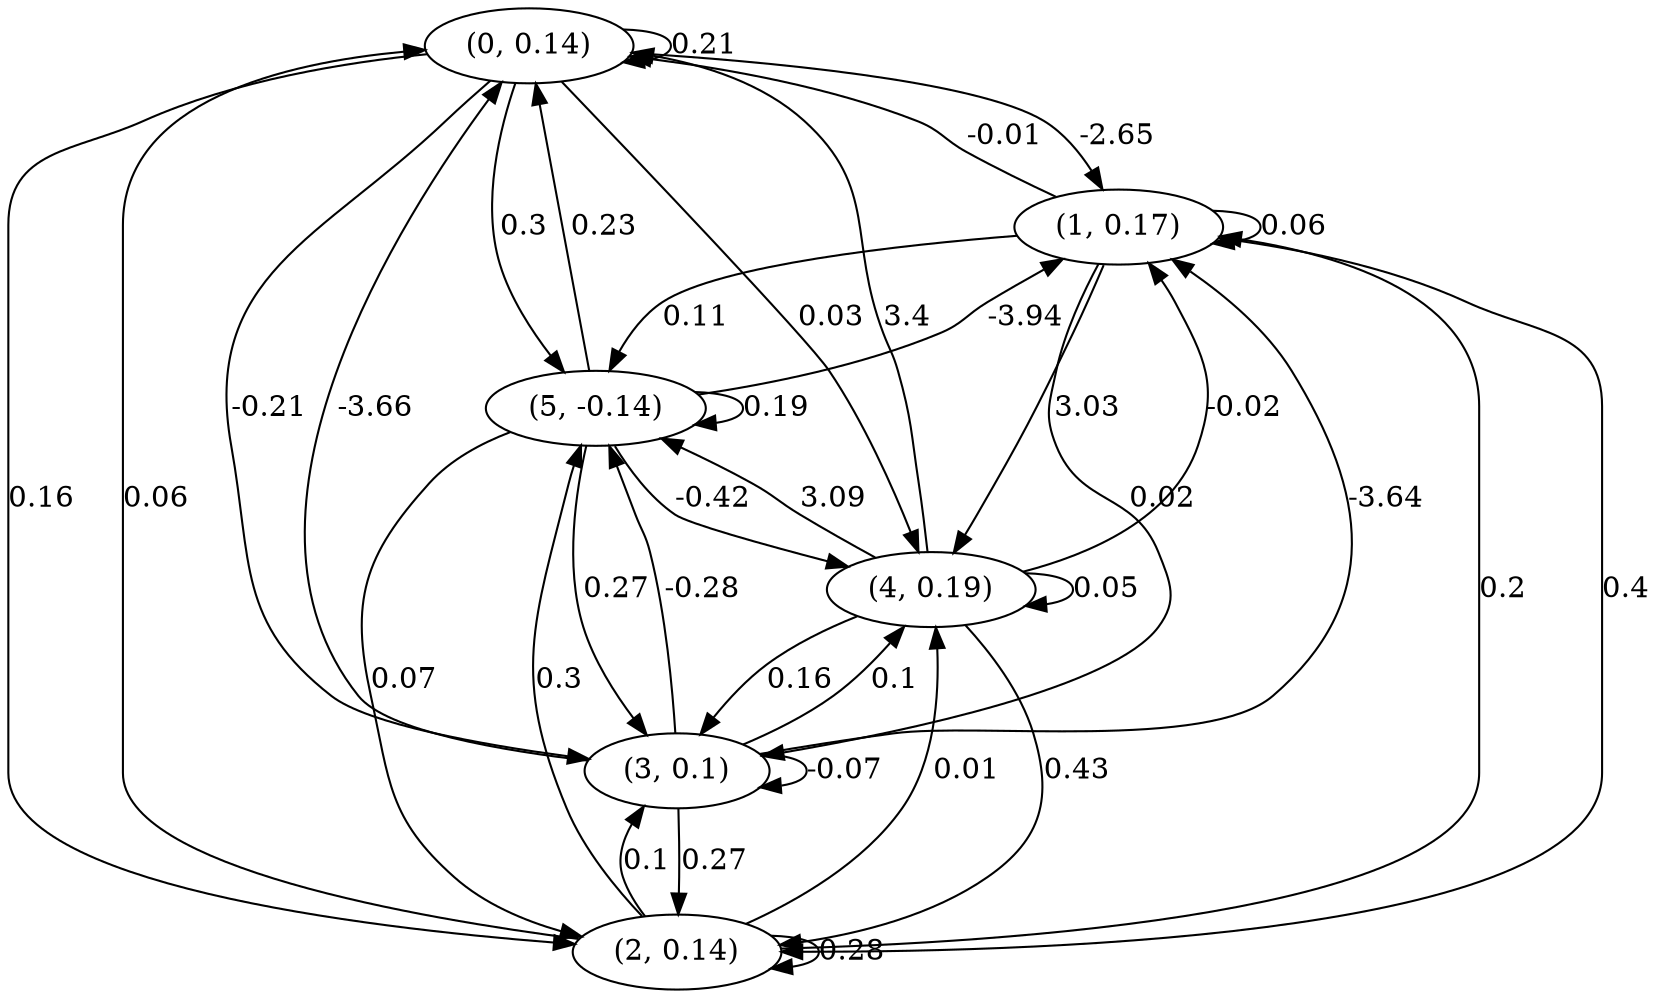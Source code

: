 digraph {
    0 [ label = "(0, 0.14)" ]
    1 [ label = "(1, 0.17)" ]
    2 [ label = "(2, 0.14)" ]
    3 [ label = "(3, 0.1)" ]
    4 [ label = "(4, 0.19)" ]
    5 [ label = "(5, -0.14)" ]
    0 -> 0 [ label = "0.21" ]
    1 -> 1 [ label = "0.06" ]
    2 -> 2 [ label = "0.28" ]
    3 -> 3 [ label = "-0.07" ]
    4 -> 4 [ label = "0.05" ]
    5 -> 5 [ label = "0.19" ]
    1 -> 0 [ label = "-0.01" ]
    2 -> 0 [ label = "0.06" ]
    3 -> 0 [ label = "-3.66" ]
    4 -> 0 [ label = "3.4" ]
    5 -> 0 [ label = "0.23" ]
    0 -> 1 [ label = "-2.65" ]
    2 -> 1 [ label = "0.2" ]
    3 -> 1 [ label = "-3.64" ]
    4 -> 1 [ label = "-0.02" ]
    5 -> 1 [ label = "-3.94" ]
    0 -> 2 [ label = "0.16" ]
    1 -> 2 [ label = "0.4" ]
    3 -> 2 [ label = "0.27" ]
    4 -> 2 [ label = "0.43" ]
    5 -> 2 [ label = "0.07" ]
    0 -> 3 [ label = "-0.21" ]
    1 -> 3 [ label = "0.02" ]
    2 -> 3 [ label = "0.1" ]
    4 -> 3 [ label = "0.16" ]
    5 -> 3 [ label = "0.27" ]
    0 -> 4 [ label = "0.03" ]
    1 -> 4 [ label = "3.03" ]
    2 -> 4 [ label = "0.01" ]
    3 -> 4 [ label = "0.1" ]
    5 -> 4 [ label = "-0.42" ]
    0 -> 5 [ label = "0.3" ]
    1 -> 5 [ label = "0.11" ]
    2 -> 5 [ label = "0.3" ]
    3 -> 5 [ label = "-0.28" ]
    4 -> 5 [ label = "3.09" ]
}

